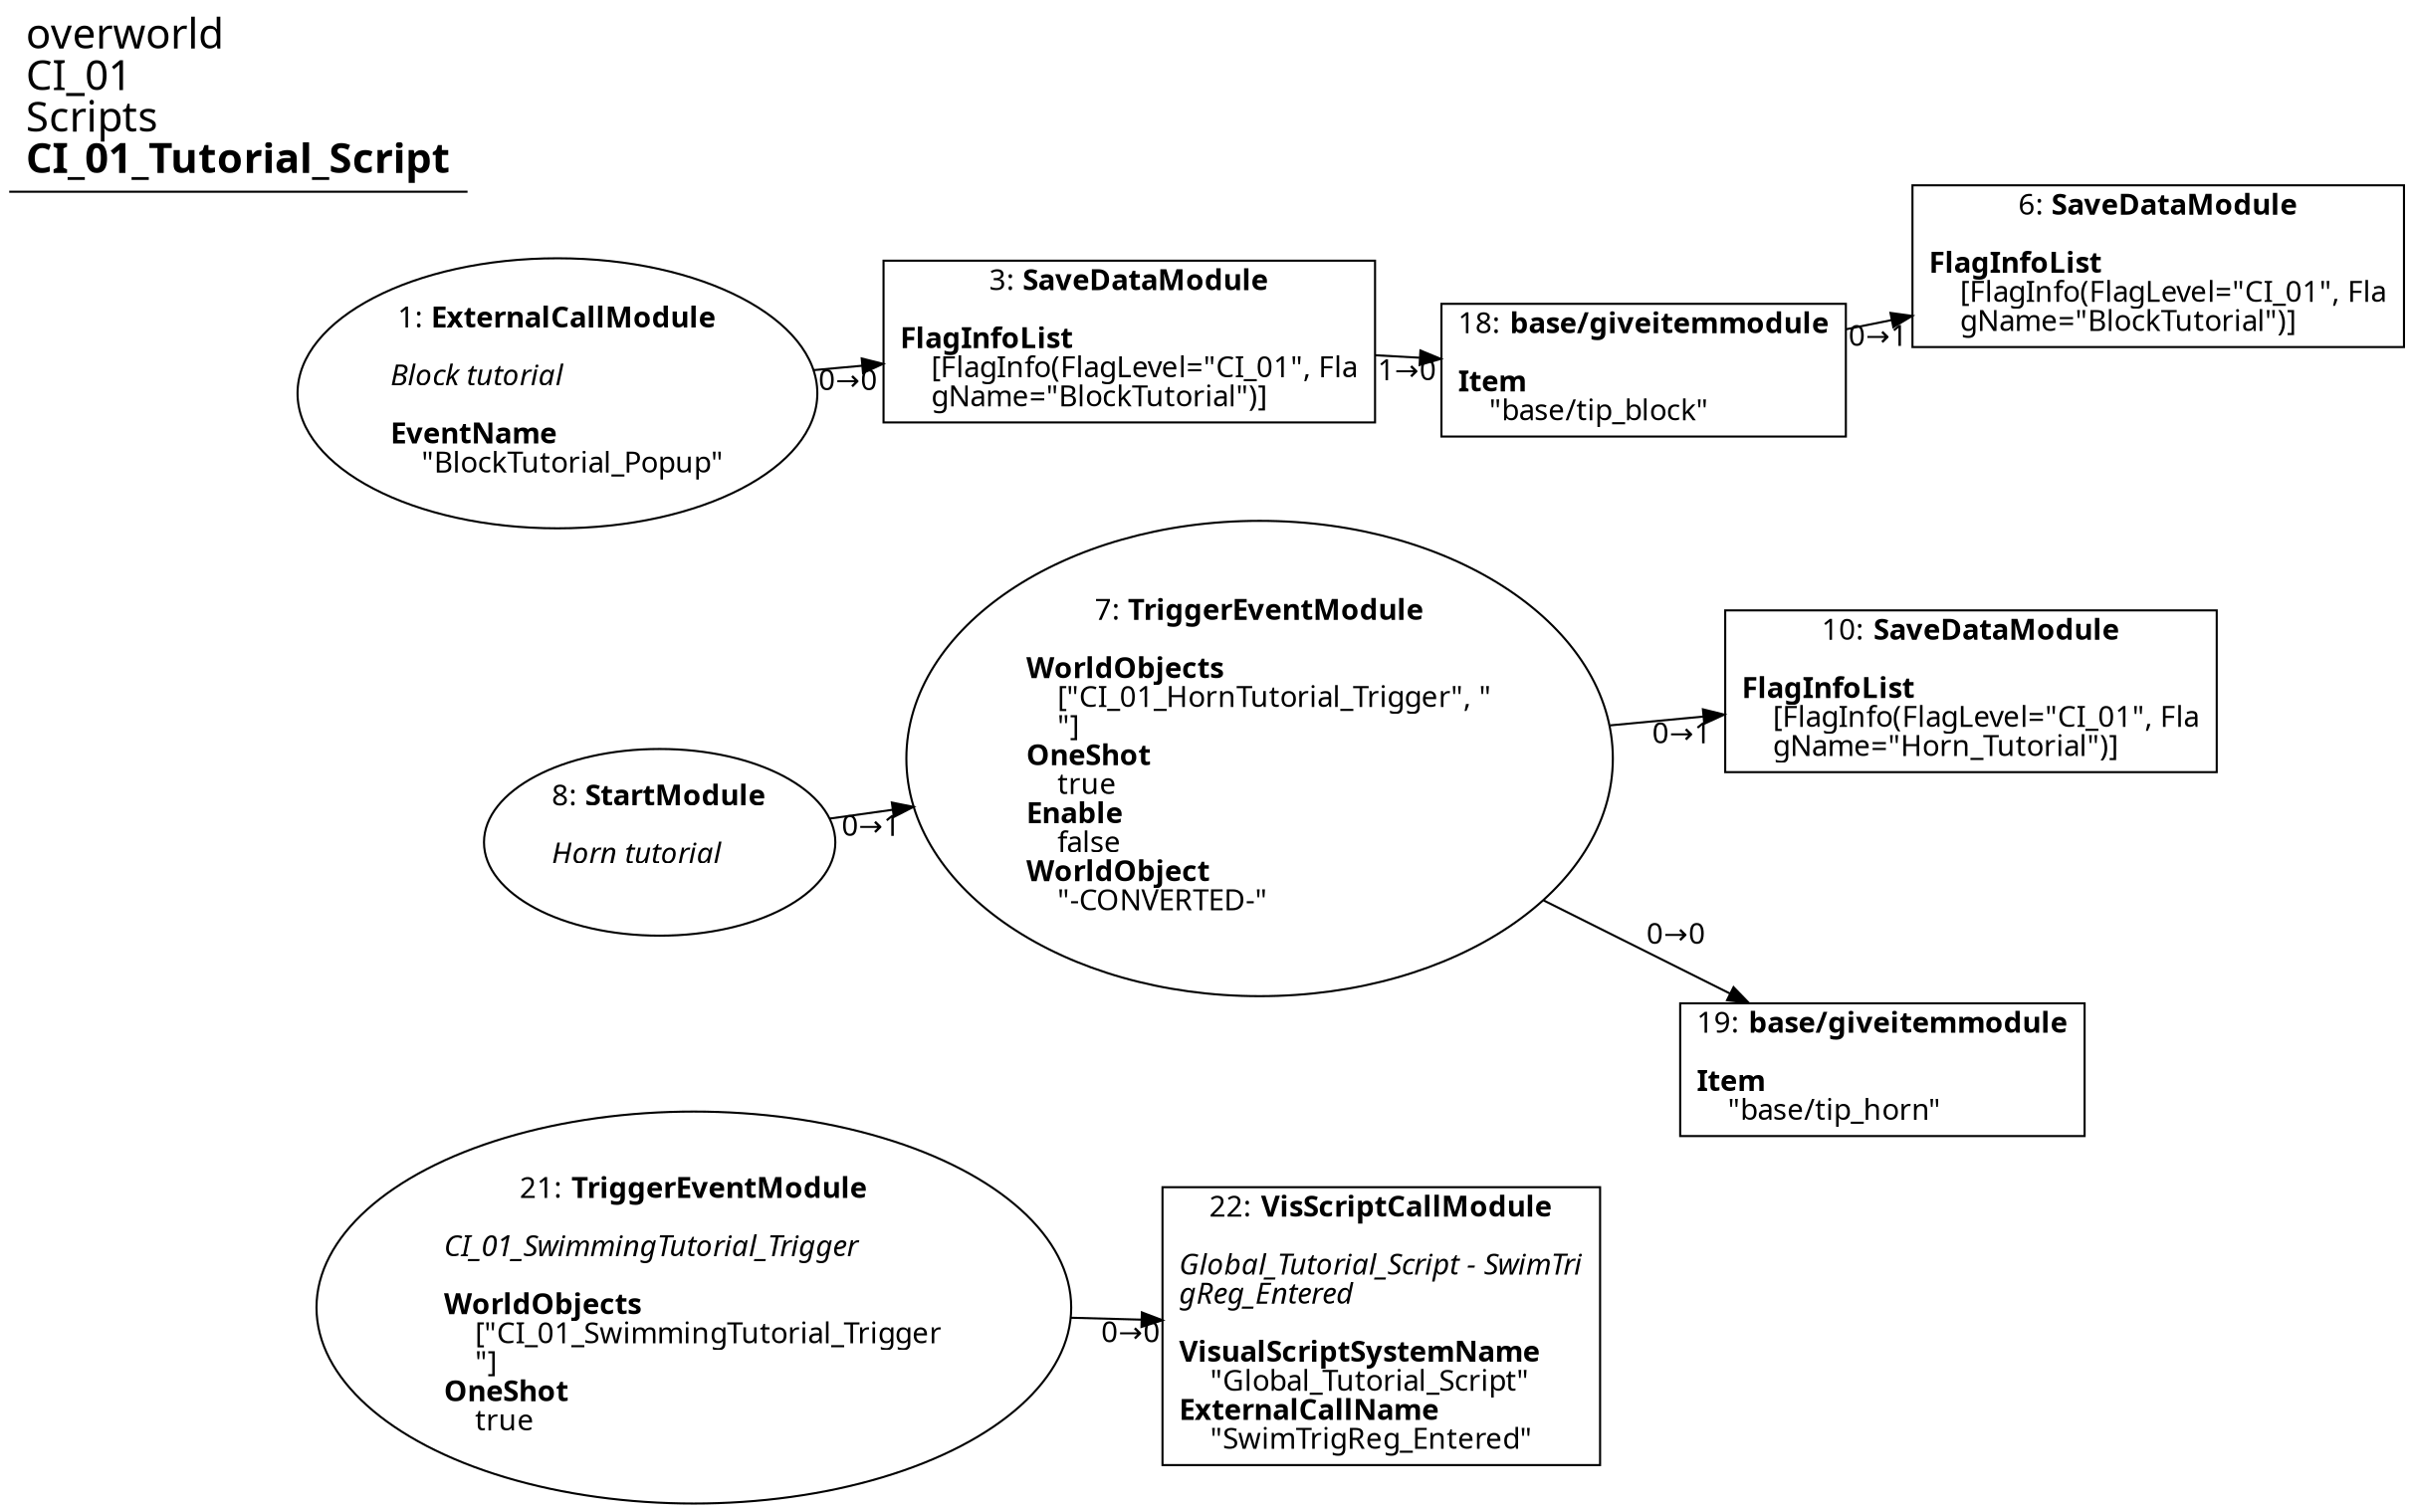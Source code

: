 digraph {
    layout = fdp;
    overlap = prism;
    sep = "+16";
    splines = spline;

    node [ shape = box ];

    graph [ fontname = "Segoe UI" ];
    node [ fontname = "Segoe UI" ];
    edge [ fontname = "Segoe UI" ];

    1 [ label = <1: <b>ExternalCallModule</b><br/><br/><i>Block tutorial<br align="left"/></i><br align="left"/><b>EventName</b><br align="left"/>    &quot;BlockTutorial_Popup&quot;<br align="left"/>> ];
    1 [ shape = oval ]
    1 [ pos = "0.147,-0.141!" ];
    1 -> 3 [ label = "0→0" ];

    3 [ label = <3: <b>SaveDataModule</b><br/><br/><b>FlagInfoList</b><br align="left"/>    [FlagInfo(FlagLevel=&quot;CI_01&quot;, Fla<br align="left"/>    gName=&quot;BlockTutorial&quot;)]<br align="left"/>> ];
    3 [ pos = "0.37,-0.141!" ];
    3 -> 18 [ label = "1→0" ];

    6 [ label = <6: <b>SaveDataModule</b><br/><br/><b>FlagInfoList</b><br align="left"/>    [FlagInfo(FlagLevel=&quot;CI_01&quot;, Fla<br align="left"/>    gName=&quot;BlockTutorial&quot;)]<br align="left"/>> ];
    6 [ pos = "0.80500007,-0.141!" ];

    7 [ label = <7: <b>TriggerEventModule</b><br/><br/><b>WorldObjects</b><br align="left"/>    [&quot;CI_01_HornTutorial_Trigger&quot;, &quot;<br align="left"/>    &quot;]<br align="left"/><b>OneShot</b><br align="left"/>    true<br align="left"/><b>Enable</b><br align="left"/>    false<br align="left"/><b>WorldObject</b><br align="left"/>    &quot;-CONVERTED-&quot;<br align="left"/>> ];
    7 [ shape = oval ]
    7 [ pos = "0.57100004,-0.402!" ];
    7 -> 10 [ label = "0→1" ];
    7 -> 19 [ label = "0→0" ];

    8 [ label = <8: <b>StartModule</b><br/><br/><i>Horn tutorial<br align="left"/></i><br align="left"/>> ];
    8 [ shape = oval ]
    8 [ pos = "0.388,-0.425!" ];
    8 -> 7 [ label = "0→1" ];

    10 [ label = <10: <b>SaveDataModule</b><br/><br/><b>FlagInfoList</b><br align="left"/>    [FlagInfo(FlagLevel=&quot;CI_01&quot;, Fla<br align="left"/>    gName=&quot;Horn_Tutorial&quot;)]<br align="left"/>> ];
    10 [ pos = "0.81100005,-0.379!" ];

    18 [ label = <18: <b>base/giveitemmodule</b><br/><br/><b>Item</b><br align="left"/>    &quot;base/tip_block&quot;<br align="left"/>> ];
    18 [ pos = "0.6,-0.164!" ];
    18 -> 6 [ label = "0→1" ];

    19 [ label = <19: <b>base/giveitemmodule</b><br/><br/><b>Item</b><br align="left"/>    &quot;base/tip_horn&quot;<br align="left"/>> ];
    19 [ pos = "0.845,-0.55!" ];

    21 [ label = <21: <b>TriggerEventModule</b><br/><br/><i>CI_01_SwimmingTutorial_Trigger<br align="left"/></i><br align="left"/><b>WorldObjects</b><br align="left"/>    [&quot;CI_01_SwimmingTutorial_Trigger<br align="left"/>    &quot;]<br align="left"/><b>OneShot</b><br align="left"/>    true<br align="left"/>> ];
    21 [ shape = oval ]
    21 [ pos = "0.36,-0.69000006!" ];
    21 -> 22 [ label = "0→0" ];

    22 [ label = <22: <b>VisScriptCallModule</b><br/><br/><i>Global_Tutorial_Script - SwimTri<br align="left"/>gReg_Entered<br align="left"/></i><br align="left"/><b>VisualScriptSystemName</b><br align="left"/>    &quot;Global_Tutorial_Script&quot;<br align="left"/><b>ExternalCallName</b><br align="left"/>    &quot;SwimTrigReg_Entered&quot;<br align="left"/>> ];
    22 [ pos = "0.605,-0.69000006!" ];

    title [ pos = "0.14600001,-0.14!" ];
    title [ shape = underline ];
    title [ label = <<font point-size="20">overworld<br align="left"/>CI_01<br align="left"/>Scripts<br align="left"/><b>CI_01_Tutorial_Script</b><br align="left"/></font>> ];
}
